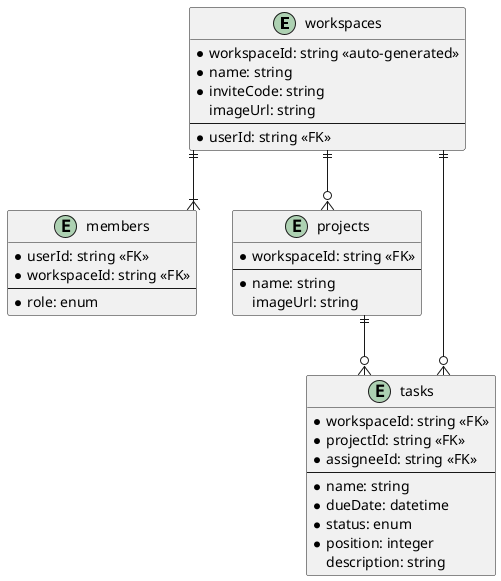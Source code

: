 @startuml database

' avoid problems with angled crows feet
skinparam linetype ortho

entity workspaces {
    * workspaceId: string <<auto-generated>>
    * name: string
    * inviteCode: string
    imageUrl: string
    ---
    * userId: string <<FK>>
}

entity members {
    * userId: string <<FK>>
    * workspaceId: string <<FK>>
    ---
    * role: enum
}

entity projects {
    * workspaceId: string <<FK>>
    ---
    * name: string
    imageUrl: string
}

entity tasks {
    * workspaceId: string <<FK>>
    * projectId: string <<FK>>
    * assigneeId: string <<FK>>
    ---
    * name: string
    * dueDate: datetime
    * status: enum
    * position: integer
    description: string
}

workspaces ||--|{ members
workspaces ||--o{ projects
workspaces ||--o{ tasks
projects ||--o{ tasks

@enduml